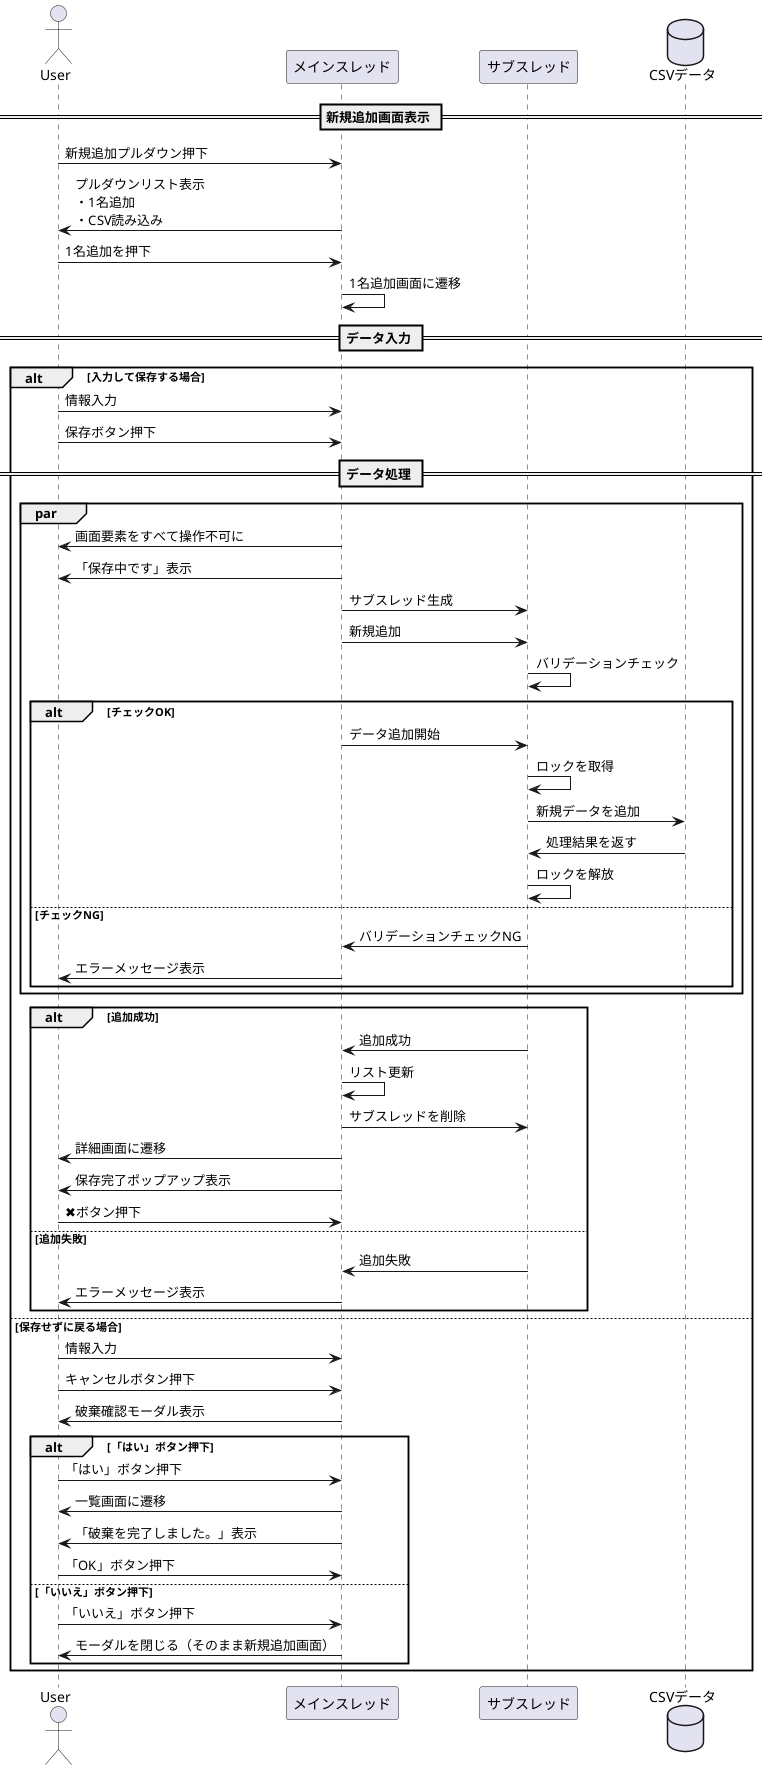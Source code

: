 @startuml addEmployee
actor User
participant メインスレッド
participant サブスレッド
Database CSVデータ

== 新規追加画面表示 ==
User -> メインスレッド : 新規追加プルダウン押下
メインスレッド -> User : プルダウンリスト表示\n・1名追加\n・CSV読み込み
User -> メインスレッド : 1名追加を押下
メインスレッド -> メインスレッド : 1名追加画面に遷移

== データ入力 ==
alt 入力して保存する場合
    User -> メインスレッド : 情報入力
    User -> メインスレッド : 保存ボタン押下

    == データ処理 ==
    par
        メインスレッド -> User : 画面要素をすべて操作不可に
        メインスレッド -> User : 「保存中です」表示
        メインスレッド-> サブスレッド : サブスレッド生成
        メインスレッド-> サブスレッド: 新規追加
        サブスレッド -> サブスレッド :バリデーションチェック
        alt チェックOK
            メインスレッド -> サブスレッド : データ追加開始
            サブスレッド -> サブスレッド : ロックを取得
            サブスレッド -> CSVデータ : 新規データを追加
            CSVデータ -> サブスレッド : 処理結果を返す
            サブスレッド -> サブスレッド : ロックを解放
        else チェックNG
            サブスレッド -> メインスレッド : バリデーションチェックNG
            メインスレッド -> User : エラーメッセージ表示
        end
    end
    alt 追加成功
        サブスレッド -> メインスレッド : 追加成功
        メインスレッド-> メインスレッド:リスト更新
        メインスレッド-> サブスレッド : サブスレッドを削除
        メインスレッド -> User : 詳細画面に遷移
        メインスレッド -> User : 保存完了ポップアップ表示
        User -> メインスレッド : ✖ボタン押下
    else 追加失敗
        サブスレッド -> メインスレッド : 追加失敗
        メインスレッド -> User : エラーメッセージ表示
    end
else 保存せずに戻る場合
    User -> メインスレッド : 情報入力
    User -> メインスレッド : キャンセルボタン押下
    メインスレッド -> User : 破棄確認モーダル表示
    alt 「はい」ボタン押下
        User -> メインスレッド : 「はい」ボタン押下
        メインスレッド -> User : 一覧画面に遷移
        メインスレッド -> User : 「破棄を完了しました。」表示
        User -> メインスレッド : 「OK」ボタン押下
    else 「いいえ」ボタン押下
        User -> メインスレッド : 「いいえ」ボタン押下
        メインスレッド -> User : モーダルを閉じる（そのまま新規追加画面）
    end
end
@enduml
